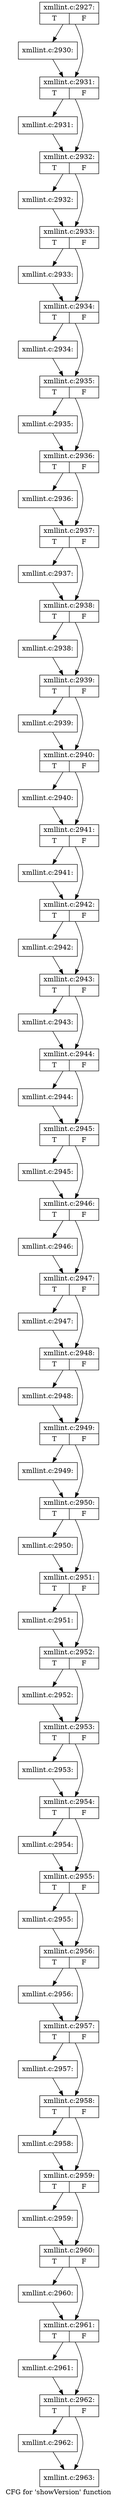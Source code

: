 digraph "CFG for 'showVersion' function" {
	label="CFG for 'showVersion' function";

	Node0x556d1b506400 [shape=record,label="{xmllint.c:2927:|{<s0>T|<s1>F}}"];
	Node0x556d1b506400 -> Node0x556d1b5a60f0;
	Node0x556d1b506400 -> Node0x556d1b5a6140;
	Node0x556d1b5a60f0 [shape=record,label="{xmllint.c:2930:}"];
	Node0x556d1b5a60f0 -> Node0x556d1b5a6140;
	Node0x556d1b5a6140 [shape=record,label="{xmllint.c:2931:|{<s0>T|<s1>F}}"];
	Node0x556d1b5a6140 -> Node0x556d1b5a7230;
	Node0x556d1b5a6140 -> Node0x556d1b5a7280;
	Node0x556d1b5a7230 [shape=record,label="{xmllint.c:2931:}"];
	Node0x556d1b5a7230 -> Node0x556d1b5a7280;
	Node0x556d1b5a7280 [shape=record,label="{xmllint.c:2932:|{<s0>T|<s1>F}}"];
	Node0x556d1b5a7280 -> Node0x556d1b5a7890;
	Node0x556d1b5a7280 -> Node0x556d1b5a78e0;
	Node0x556d1b5a7890 [shape=record,label="{xmllint.c:2932:}"];
	Node0x556d1b5a7890 -> Node0x556d1b5a78e0;
	Node0x556d1b5a78e0 [shape=record,label="{xmllint.c:2933:|{<s0>T|<s1>F}}"];
	Node0x556d1b5a78e0 -> Node0x556d1b5a7f60;
	Node0x556d1b5a78e0 -> Node0x556d1b5a7fb0;
	Node0x556d1b5a7f60 [shape=record,label="{xmllint.c:2933:}"];
	Node0x556d1b5a7f60 -> Node0x556d1b5a7fb0;
	Node0x556d1b5a7fb0 [shape=record,label="{xmllint.c:2934:|{<s0>T|<s1>F}}"];
	Node0x556d1b5a7fb0 -> Node0x556d1b5a85c0;
	Node0x556d1b5a7fb0 -> Node0x556d1b5a8610;
	Node0x556d1b5a85c0 [shape=record,label="{xmllint.c:2934:}"];
	Node0x556d1b5a85c0 -> Node0x556d1b5a8610;
	Node0x556d1b5a8610 [shape=record,label="{xmllint.c:2935:|{<s0>T|<s1>F}}"];
	Node0x556d1b5a8610 -> Node0x556d1b5a8cf0;
	Node0x556d1b5a8610 -> Node0x556d1b5a8d40;
	Node0x556d1b5a8cf0 [shape=record,label="{xmllint.c:2935:}"];
	Node0x556d1b5a8cf0 -> Node0x556d1b5a8d40;
	Node0x556d1b5a8d40 [shape=record,label="{xmllint.c:2936:|{<s0>T|<s1>F}}"];
	Node0x556d1b5a8d40 -> Node0x556d1b5a9460;
	Node0x556d1b5a8d40 -> Node0x556d1b5a94b0;
	Node0x556d1b5a9460 [shape=record,label="{xmllint.c:2936:}"];
	Node0x556d1b5a9460 -> Node0x556d1b5a94b0;
	Node0x556d1b5a94b0 [shape=record,label="{xmllint.c:2937:|{<s0>T|<s1>F}}"];
	Node0x556d1b5a94b0 -> Node0x556d1b5a9b90;
	Node0x556d1b5a94b0 -> Node0x556d1b5a9be0;
	Node0x556d1b5a9b90 [shape=record,label="{xmllint.c:2937:}"];
	Node0x556d1b5a9b90 -> Node0x556d1b5a9be0;
	Node0x556d1b5a9be0 [shape=record,label="{xmllint.c:2938:|{<s0>T|<s1>F}}"];
	Node0x556d1b5a9be0 -> Node0x556d1b5aa290;
	Node0x556d1b5a9be0 -> Node0x556d1b5aa2e0;
	Node0x556d1b5aa290 [shape=record,label="{xmllint.c:2938:}"];
	Node0x556d1b5aa290 -> Node0x556d1b5aa2e0;
	Node0x556d1b5aa2e0 [shape=record,label="{xmllint.c:2939:|{<s0>T|<s1>F}}"];
	Node0x556d1b5aa2e0 -> Node0x556d1b5aa990;
	Node0x556d1b5aa2e0 -> Node0x556d1b5aa9e0;
	Node0x556d1b5aa990 [shape=record,label="{xmllint.c:2939:}"];
	Node0x556d1b5aa990 -> Node0x556d1b5aa9e0;
	Node0x556d1b5aa9e0 [shape=record,label="{xmllint.c:2940:|{<s0>T|<s1>F}}"];
	Node0x556d1b5aa9e0 -> Node0x556d1b5ab090;
	Node0x556d1b5aa9e0 -> Node0x556d1b5ab0e0;
	Node0x556d1b5ab090 [shape=record,label="{xmllint.c:2940:}"];
	Node0x556d1b5ab090 -> Node0x556d1b5ab0e0;
	Node0x556d1b5ab0e0 [shape=record,label="{xmllint.c:2941:|{<s0>T|<s1>F}}"];
	Node0x556d1b5ab0e0 -> Node0x556d1b5ab800;
	Node0x556d1b5ab0e0 -> Node0x556d1b5ab850;
	Node0x556d1b5ab800 [shape=record,label="{xmllint.c:2941:}"];
	Node0x556d1b5ab800 -> Node0x556d1b5ab850;
	Node0x556d1b5ab850 [shape=record,label="{xmllint.c:2942:|{<s0>T|<s1>F}}"];
	Node0x556d1b5ab850 -> Node0x556d1b5abf40;
	Node0x556d1b5ab850 -> Node0x556d1b5abf90;
	Node0x556d1b5abf40 [shape=record,label="{xmllint.c:2942:}"];
	Node0x556d1b5abf40 -> Node0x556d1b5abf90;
	Node0x556d1b5abf90 [shape=record,label="{xmllint.c:2943:|{<s0>T|<s1>F}}"];
	Node0x556d1b5abf90 -> Node0x556d1b5ac6b0;
	Node0x556d1b5abf90 -> Node0x556d1b5ac700;
	Node0x556d1b5ac6b0 [shape=record,label="{xmllint.c:2943:}"];
	Node0x556d1b5ac6b0 -> Node0x556d1b5ac700;
	Node0x556d1b5ac700 [shape=record,label="{xmllint.c:2944:|{<s0>T|<s1>F}}"];
	Node0x556d1b5ac700 -> Node0x556d1b5acdb0;
	Node0x556d1b5ac700 -> Node0x556d1b5ace00;
	Node0x556d1b5acdb0 [shape=record,label="{xmllint.c:2944:}"];
	Node0x556d1b5acdb0 -> Node0x556d1b5ace00;
	Node0x556d1b5ace00 [shape=record,label="{xmllint.c:2945:|{<s0>T|<s1>F}}"];
	Node0x556d1b5ace00 -> Node0x556d1b5ad520;
	Node0x556d1b5ace00 -> Node0x556d1b5ad570;
	Node0x556d1b5ad520 [shape=record,label="{xmllint.c:2945:}"];
	Node0x556d1b5ad520 -> Node0x556d1b5ad570;
	Node0x556d1b5ad570 [shape=record,label="{xmllint.c:2946:|{<s0>T|<s1>F}}"];
	Node0x556d1b5ad570 -> Node0x556d1b5adc20;
	Node0x556d1b5ad570 -> Node0x556d1b5adc70;
	Node0x556d1b5adc20 [shape=record,label="{xmllint.c:2946:}"];
	Node0x556d1b5adc20 -> Node0x556d1b5adc70;
	Node0x556d1b5adc70 [shape=record,label="{xmllint.c:2947:|{<s0>T|<s1>F}}"];
	Node0x556d1b5adc70 -> Node0x556d1b5ae390;
	Node0x556d1b5adc70 -> Node0x556d1b5ae3e0;
	Node0x556d1b5ae390 [shape=record,label="{xmllint.c:2947:}"];
	Node0x556d1b5ae390 -> Node0x556d1b5ae3e0;
	Node0x556d1b5ae3e0 [shape=record,label="{xmllint.c:2948:|{<s0>T|<s1>F}}"];
	Node0x556d1b5ae3e0 -> Node0x556d1b5aeb00;
	Node0x556d1b5ae3e0 -> Node0x556d1b5aeb50;
	Node0x556d1b5aeb00 [shape=record,label="{xmllint.c:2948:}"];
	Node0x556d1b5aeb00 -> Node0x556d1b5aeb50;
	Node0x556d1b5aeb50 [shape=record,label="{xmllint.c:2949:|{<s0>T|<s1>F}}"];
	Node0x556d1b5aeb50 -> Node0x556d1b5af240;
	Node0x556d1b5aeb50 -> Node0x556d1b5af290;
	Node0x556d1b5af240 [shape=record,label="{xmllint.c:2949:}"];
	Node0x556d1b5af240 -> Node0x556d1b5af290;
	Node0x556d1b5af290 [shape=record,label="{xmllint.c:2950:|{<s0>T|<s1>F}}"];
	Node0x556d1b5af290 -> Node0x556d1b5af980;
	Node0x556d1b5af290 -> Node0x556d1b5af9d0;
	Node0x556d1b5af980 [shape=record,label="{xmllint.c:2950:}"];
	Node0x556d1b5af980 -> Node0x556d1b5af9d0;
	Node0x556d1b5af9d0 [shape=record,label="{xmllint.c:2951:|{<s0>T|<s1>F}}"];
	Node0x556d1b5af9d0 -> Node0x556d1b5b00f0;
	Node0x556d1b5af9d0 -> Node0x556d1b5b0140;
	Node0x556d1b5b00f0 [shape=record,label="{xmllint.c:2951:}"];
	Node0x556d1b5b00f0 -> Node0x556d1b5b0140;
	Node0x556d1b5b0140 [shape=record,label="{xmllint.c:2952:|{<s0>T|<s1>F}}"];
	Node0x556d1b5b0140 -> Node0x556d1b5a5a60;
	Node0x556d1b5b0140 -> Node0x556d1b3f4f10;
	Node0x556d1b5a5a60 [shape=record,label="{xmllint.c:2952:}"];
	Node0x556d1b5a5a60 -> Node0x556d1b3f4f10;
	Node0x556d1b3f4f10 [shape=record,label="{xmllint.c:2953:|{<s0>T|<s1>F}}"];
	Node0x556d1b3f4f10 -> Node0x556d1b5b12e0;
	Node0x556d1b3f4f10 -> Node0x556d1b5b1330;
	Node0x556d1b5b12e0 [shape=record,label="{xmllint.c:2953:}"];
	Node0x556d1b5b12e0 -> Node0x556d1b5b1330;
	Node0x556d1b5b1330 [shape=record,label="{xmllint.c:2954:|{<s0>T|<s1>F}}"];
	Node0x556d1b5b1330 -> Node0x556d1b5b1a50;
	Node0x556d1b5b1330 -> Node0x556d1b5b1aa0;
	Node0x556d1b5b1a50 [shape=record,label="{xmllint.c:2954:}"];
	Node0x556d1b5b1a50 -> Node0x556d1b5b1aa0;
	Node0x556d1b5b1aa0 [shape=record,label="{xmllint.c:2955:|{<s0>T|<s1>F}}"];
	Node0x556d1b5b1aa0 -> Node0x556d1b5b2190;
	Node0x556d1b5b1aa0 -> Node0x556d1b5b21e0;
	Node0x556d1b5b2190 [shape=record,label="{xmllint.c:2955:}"];
	Node0x556d1b5b2190 -> Node0x556d1b5b21e0;
	Node0x556d1b5b21e0 [shape=record,label="{xmllint.c:2956:|{<s0>T|<s1>F}}"];
	Node0x556d1b5b21e0 -> Node0x556d1b5b2900;
	Node0x556d1b5b21e0 -> Node0x556d1b5b2950;
	Node0x556d1b5b2900 [shape=record,label="{xmllint.c:2956:}"];
	Node0x556d1b5b2900 -> Node0x556d1b5b2950;
	Node0x556d1b5b2950 [shape=record,label="{xmllint.c:2957:|{<s0>T|<s1>F}}"];
	Node0x556d1b5b2950 -> Node0x556d1b5b3070;
	Node0x556d1b5b2950 -> Node0x556d1b5b30c0;
	Node0x556d1b5b3070 [shape=record,label="{xmllint.c:2957:}"];
	Node0x556d1b5b3070 -> Node0x556d1b5b30c0;
	Node0x556d1b5b30c0 [shape=record,label="{xmllint.c:2958:|{<s0>T|<s1>F}}"];
	Node0x556d1b5b30c0 -> Node0x556d1b5b37e0;
	Node0x556d1b5b30c0 -> Node0x556d1b5b3830;
	Node0x556d1b5b37e0 [shape=record,label="{xmllint.c:2958:}"];
	Node0x556d1b5b37e0 -> Node0x556d1b5b3830;
	Node0x556d1b5b3830 [shape=record,label="{xmllint.c:2959:|{<s0>T|<s1>F}}"];
	Node0x556d1b5b3830 -> Node0x556d1b5b3f20;
	Node0x556d1b5b3830 -> Node0x556d1b5b3f70;
	Node0x556d1b5b3f20 [shape=record,label="{xmllint.c:2959:}"];
	Node0x556d1b5b3f20 -> Node0x556d1b5b3f70;
	Node0x556d1b5b3f70 [shape=record,label="{xmllint.c:2960:|{<s0>T|<s1>F}}"];
	Node0x556d1b5b3f70 -> Node0x556d1b5b4690;
	Node0x556d1b5b3f70 -> Node0x556d1b5b46e0;
	Node0x556d1b5b4690 [shape=record,label="{xmllint.c:2960:}"];
	Node0x556d1b5b4690 -> Node0x556d1b5b46e0;
	Node0x556d1b5b46e0 [shape=record,label="{xmllint.c:2961:|{<s0>T|<s1>F}}"];
	Node0x556d1b5b46e0 -> Node0x556d1b5b4dc0;
	Node0x556d1b5b46e0 -> Node0x556d1b5b4e10;
	Node0x556d1b5b4dc0 [shape=record,label="{xmllint.c:2961:}"];
	Node0x556d1b5b4dc0 -> Node0x556d1b5b4e10;
	Node0x556d1b5b4e10 [shape=record,label="{xmllint.c:2962:|{<s0>T|<s1>F}}"];
	Node0x556d1b5b4e10 -> Node0x556d1b5b5500;
	Node0x556d1b5b4e10 -> Node0x556d1b5b5550;
	Node0x556d1b5b5500 [shape=record,label="{xmllint.c:2962:}"];
	Node0x556d1b5b5500 -> Node0x556d1b5b5550;
	Node0x556d1b5b5550 [shape=record,label="{xmllint.c:2963:}"];
}
